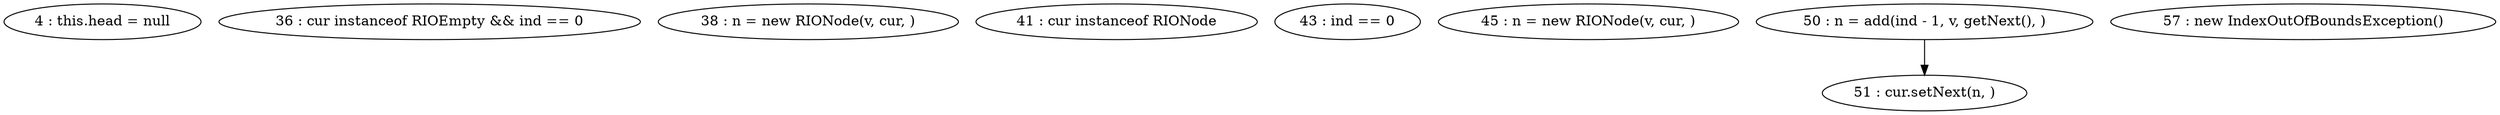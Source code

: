 digraph G {
"4 : this.head = null"
"36 : cur instanceof RIOEmpty && ind == 0"
"38 : n = new RIONode(v, cur, )"
"41 : cur instanceof RIONode"
"43 : ind == 0"
"45 : n = new RIONode(v, cur, )"
"50 : n = add(ind - 1, v, getNext(), )"
"50 : n = add(ind - 1, v, getNext(), )" -> "51 : cur.setNext(n, )"
"51 : cur.setNext(n, )"
"57 : new IndexOutOfBoundsException()"
}